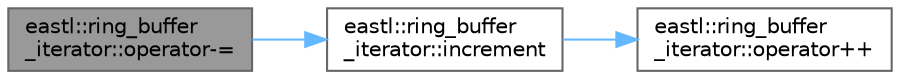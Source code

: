 digraph "eastl::ring_buffer_iterator::operator-="
{
 // LATEX_PDF_SIZE
  bgcolor="transparent";
  edge [fontname=Helvetica,fontsize=10,labelfontname=Helvetica,labelfontsize=10];
  node [fontname=Helvetica,fontsize=10,shape=box,height=0.2,width=0.4];
  rankdir="LR";
  Node1 [id="Node000001",label="eastl::ring_buffer\l_iterator::operator-=",height=0.2,width=0.4,color="gray40", fillcolor="grey60", style="filled", fontcolor="black",tooltip=" "];
  Node1 -> Node2 [id="edge3_Node000001_Node000002",color="steelblue1",style="solid",tooltip=" "];
  Node2 [id="Node000002",label="eastl::ring_buffer\l_iterator::increment",height=0.2,width=0.4,color="grey40", fillcolor="white", style="filled",URL="$structeastl_1_1ring__buffer__iterator.html#a2a23d3547aecfdf6484302e310f32188",tooltip=" "];
  Node2 -> Node3 [id="edge4_Node000002_Node000003",color="steelblue1",style="solid",tooltip=" "];
  Node3 [id="Node000003",label="eastl::ring_buffer\l_iterator::operator++",height=0.2,width=0.4,color="grey40", fillcolor="white", style="filled",URL="$structeastl_1_1ring__buffer__iterator.html#ac62f88fff4e48d5c85aac22136b68851",tooltip=" "];
}
